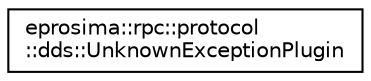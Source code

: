 digraph "Graphical Class Hierarchy"
{
  edge [fontname="Helvetica",fontsize="10",labelfontname="Helvetica",labelfontsize="10"];
  node [fontname="Helvetica",fontsize="10",shape=record];
  rankdir="LR";
  Node1 [label="eprosima::rpc::protocol\l::dds::UnknownExceptionPlugin",height=0.2,width=0.4,color="black", fillcolor="white", style="filled",URL="$classeprosima_1_1rpc_1_1protocol_1_1dds_1_1_unknown_exception_plugin.html"];
}
